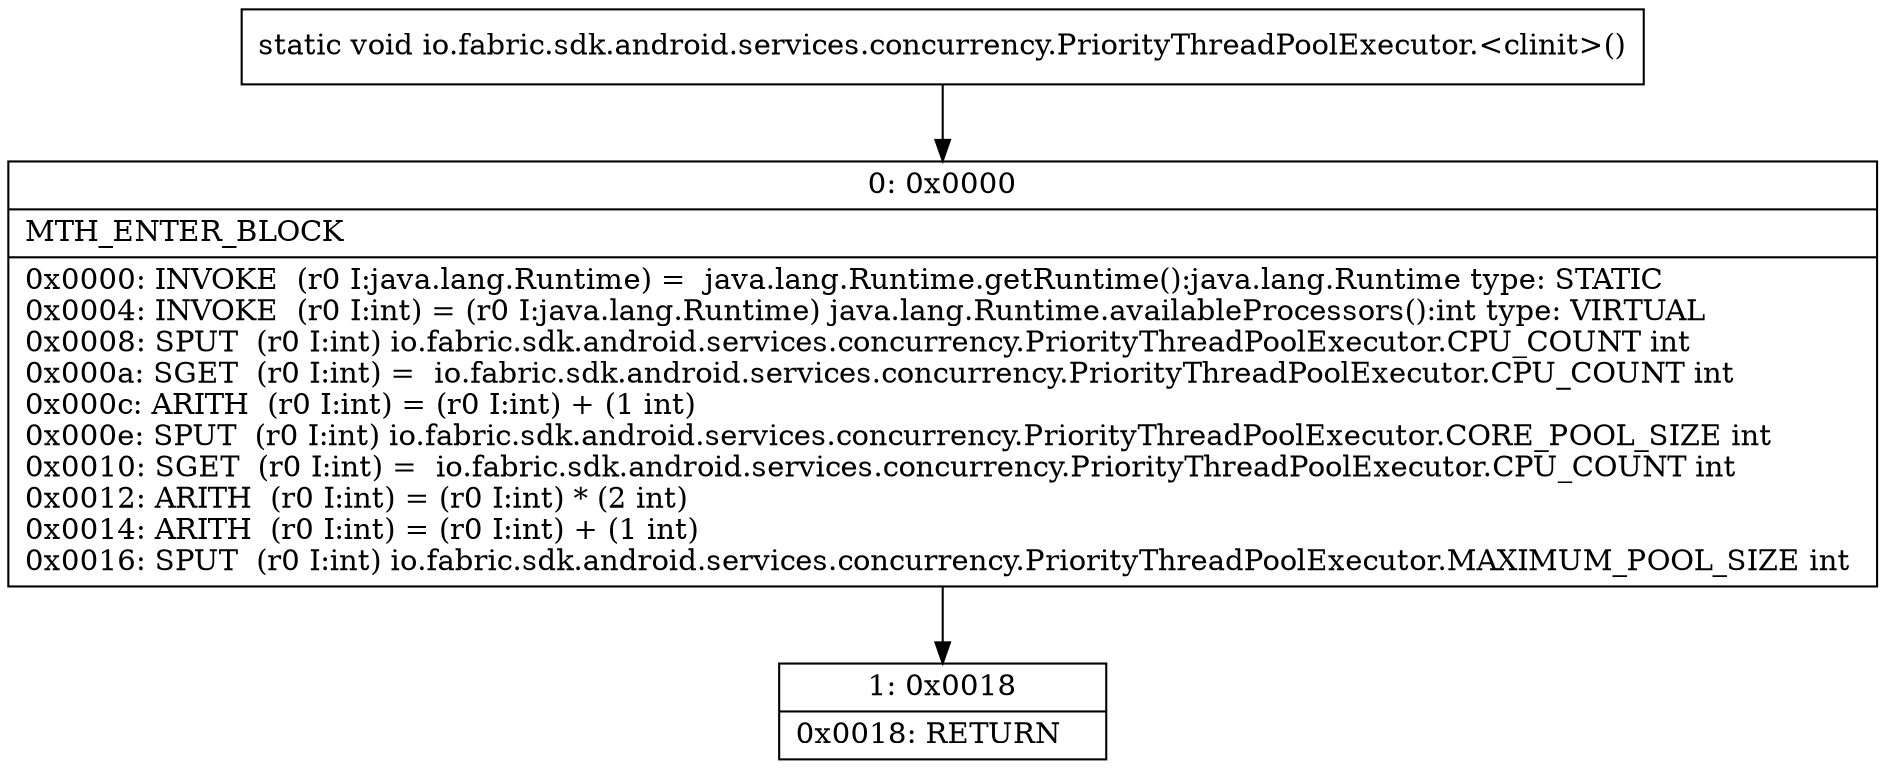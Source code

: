 digraph "CFG forio.fabric.sdk.android.services.concurrency.PriorityThreadPoolExecutor.\<clinit\>()V" {
Node_0 [shape=record,label="{0\:\ 0x0000|MTH_ENTER_BLOCK\l|0x0000: INVOKE  (r0 I:java.lang.Runtime) =  java.lang.Runtime.getRuntime():java.lang.Runtime type: STATIC \l0x0004: INVOKE  (r0 I:int) = (r0 I:java.lang.Runtime) java.lang.Runtime.availableProcessors():int type: VIRTUAL \l0x0008: SPUT  (r0 I:int) io.fabric.sdk.android.services.concurrency.PriorityThreadPoolExecutor.CPU_COUNT int \l0x000a: SGET  (r0 I:int) =  io.fabric.sdk.android.services.concurrency.PriorityThreadPoolExecutor.CPU_COUNT int \l0x000c: ARITH  (r0 I:int) = (r0 I:int) + (1 int) \l0x000e: SPUT  (r0 I:int) io.fabric.sdk.android.services.concurrency.PriorityThreadPoolExecutor.CORE_POOL_SIZE int \l0x0010: SGET  (r0 I:int) =  io.fabric.sdk.android.services.concurrency.PriorityThreadPoolExecutor.CPU_COUNT int \l0x0012: ARITH  (r0 I:int) = (r0 I:int) * (2 int) \l0x0014: ARITH  (r0 I:int) = (r0 I:int) + (1 int) \l0x0016: SPUT  (r0 I:int) io.fabric.sdk.android.services.concurrency.PriorityThreadPoolExecutor.MAXIMUM_POOL_SIZE int \l}"];
Node_1 [shape=record,label="{1\:\ 0x0018|0x0018: RETURN   \l}"];
MethodNode[shape=record,label="{static void io.fabric.sdk.android.services.concurrency.PriorityThreadPoolExecutor.\<clinit\>() }"];
MethodNode -> Node_0;
Node_0 -> Node_1;
}

